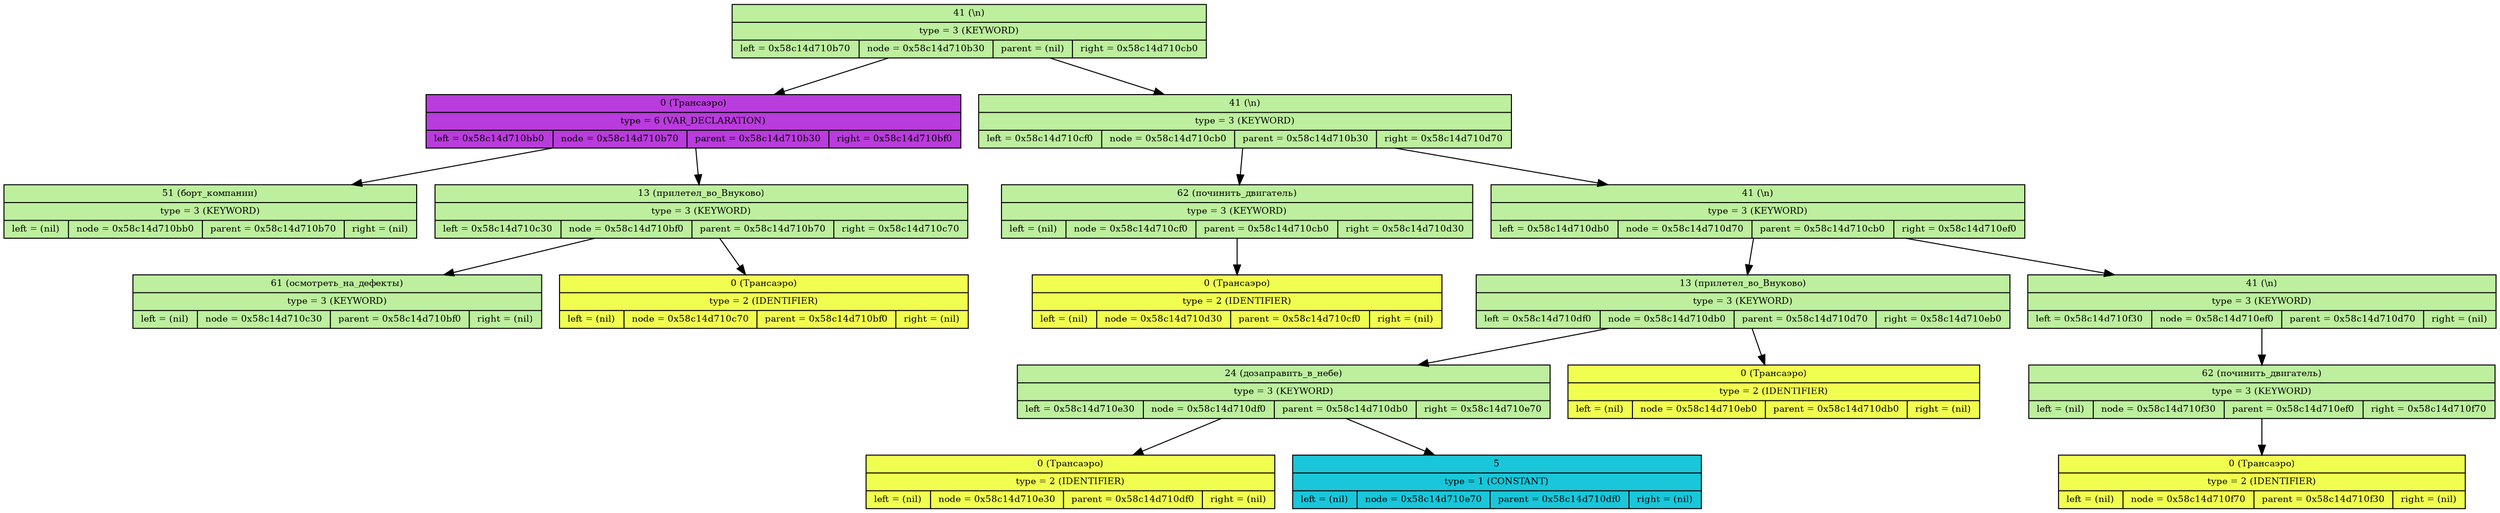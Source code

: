 digraph
{
	node[fontsize=9]

	node_0x58c14d710b30 [shape=record, label = "{41 (\\n)| type = 3 (KEYWORD) | {left = 0x58c14d710b70 | node = 0x58c14d710b30 | parent = (nil) | right = 0x58c14d710cb0}}" style="filled",fillcolor="#BDEF9E"]

	node_0x58c14d710b70 [shape=record, label = "{0 (Трансаэро)| type = 6 (VAR_DECLARATION) | {left = 0x58c14d710bb0 | node = 0x58c14d710b70 | parent = 0x58c14d710b30 | right = 0x58c14d710bf0}}" style="filled",fillcolor="#B93CDC"]

	edge[color="black",fontsize=12]
	node_0x58c14d710b30 -> node_0x58c14d710b70

	node_0x58c14d710bb0 [shape=record, label = "{51 (борт_компании)| type = 3 (KEYWORD) | {left = (nil) | node = 0x58c14d710bb0 | parent = 0x58c14d710b70 | right = (nil)}}" style="filled",fillcolor="#BDEF9E"]

	edge[color="black",fontsize=12]
	node_0x58c14d710b70 -> node_0x58c14d710bb0

	node_0x58c14d710bf0 [shape=record, label = "{13 (прилетел_во_Внуково)| type = 3 (KEYWORD) | {left = 0x58c14d710c30 | node = 0x58c14d710bf0 | parent = 0x58c14d710b70 | right = 0x58c14d710c70}}" style="filled",fillcolor="#BDEF9E"]

	edge[color="black",fontsize=12]
	node_0x58c14d710b70 -> node_0x58c14d710bf0

	node_0x58c14d710c30 [shape=record, label = "{61 (осмотреть_на_дефекты)| type = 3 (KEYWORD) | {left = (nil) | node = 0x58c14d710c30 | parent = 0x58c14d710bf0 | right = (nil)}}" style="filled",fillcolor="#BDEF9E"]

	edge[color="black",fontsize=12]
	node_0x58c14d710bf0 -> node_0x58c14d710c30

	node_0x58c14d710c70 [shape=record, label = "{0 (Трансаэро)| type = 2 (IDENTIFIER) | {left = (nil) | node = 0x58c14d710c70 | parent = 0x58c14d710bf0 | right = (nil)}}" style="filled",fillcolor="#F0FF4F"]

	edge[color="black",fontsize=12]
	node_0x58c14d710bf0 -> node_0x58c14d710c70

	node_0x58c14d710cb0 [shape=record, label = "{41 (\\n)| type = 3 (KEYWORD) | {left = 0x58c14d710cf0 | node = 0x58c14d710cb0 | parent = 0x58c14d710b30 | right = 0x58c14d710d70}}" style="filled",fillcolor="#BDEF9E"]

	edge[color="black",fontsize=12]
	node_0x58c14d710b30 -> node_0x58c14d710cb0

	node_0x58c14d710cf0 [shape=record, label = "{62 (починить_двигатель)| type = 3 (KEYWORD) | {left = (nil) | node = 0x58c14d710cf0 | parent = 0x58c14d710cb0 | right = 0x58c14d710d30}}" style="filled",fillcolor="#BDEF9E"]

	edge[color="black",fontsize=12]
	node_0x58c14d710cb0 -> node_0x58c14d710cf0

	node_0x58c14d710d30 [shape=record, label = "{0 (Трансаэро)| type = 2 (IDENTIFIER) | {left = (nil) | node = 0x58c14d710d30 | parent = 0x58c14d710cf0 | right = (nil)}}" style="filled",fillcolor="#F0FF4F"]

	edge[color="black",fontsize=12]
	node_0x58c14d710cf0 -> node_0x58c14d710d30

	node_0x58c14d710d70 [shape=record, label = "{41 (\\n)| type = 3 (KEYWORD) | {left = 0x58c14d710db0 | node = 0x58c14d710d70 | parent = 0x58c14d710cb0 | right = 0x58c14d710ef0}}" style="filled",fillcolor="#BDEF9E"]

	edge[color="black",fontsize=12]
	node_0x58c14d710cb0 -> node_0x58c14d710d70

	node_0x58c14d710db0 [shape=record, label = "{13 (прилетел_во_Внуково)| type = 3 (KEYWORD) | {left = 0x58c14d710df0 | node = 0x58c14d710db0 | parent = 0x58c14d710d70 | right = 0x58c14d710eb0}}" style="filled",fillcolor="#BDEF9E"]

	edge[color="black",fontsize=12]
	node_0x58c14d710d70 -> node_0x58c14d710db0

	node_0x58c14d710df0 [shape=record, label = "{24 (дозаправить_в_небе)| type = 3 (KEYWORD) | {left = 0x58c14d710e30 | node = 0x58c14d710df0 | parent = 0x58c14d710db0 | right = 0x58c14d710e70}}" style="filled",fillcolor="#BDEF9E"]

	edge[color="black",fontsize=12]
	node_0x58c14d710db0 -> node_0x58c14d710df0

	node_0x58c14d710e30 [shape=record, label = "{0 (Трансаэро)| type = 2 (IDENTIFIER) | {left = (nil) | node = 0x58c14d710e30 | parent = 0x58c14d710df0 | right = (nil)}}" style="filled",fillcolor="#F0FF4F"]

	edge[color="black",fontsize=12]
	node_0x58c14d710df0 -> node_0x58c14d710e30

	node_0x58c14d710e70 [shape=record, label = "{5| type = 1 (CONSTANT) | {left = (nil) | node = 0x58c14d710e70 | parent = 0x58c14d710df0 | right = (nil)}}" style="filled",fillcolor="#1AC6D9"]

	edge[color="black",fontsize=12]
	node_0x58c14d710df0 -> node_0x58c14d710e70

	node_0x58c14d710eb0 [shape=record, label = "{0 (Трансаэро)| type = 2 (IDENTIFIER) | {left = (nil) | node = 0x58c14d710eb0 | parent = 0x58c14d710db0 | right = (nil)}}" style="filled",fillcolor="#F0FF4F"]

	edge[color="black",fontsize=12]
	node_0x58c14d710db0 -> node_0x58c14d710eb0

	node_0x58c14d710ef0 [shape=record, label = "{41 (\\n)| type = 3 (KEYWORD) | {left = 0x58c14d710f30 | node = 0x58c14d710ef0 | parent = 0x58c14d710d70 | right = (nil)}}" style="filled",fillcolor="#BDEF9E"]

	edge[color="black",fontsize=12]
	node_0x58c14d710d70 -> node_0x58c14d710ef0

	node_0x58c14d710f30 [shape=record, label = "{62 (починить_двигатель)| type = 3 (KEYWORD) | {left = (nil) | node = 0x58c14d710f30 | parent = 0x58c14d710ef0 | right = 0x58c14d710f70}}" style="filled",fillcolor="#BDEF9E"]

	edge[color="black",fontsize=12]
	node_0x58c14d710ef0 -> node_0x58c14d710f30

	node_0x58c14d710f70 [shape=record, label = "{0 (Трансаэро)| type = 2 (IDENTIFIER) | {left = (nil) | node = 0x58c14d710f70 | parent = 0x58c14d710f30 | right = (nil)}}" style="filled",fillcolor="#F0FF4F"]

	edge[color="black",fontsize=12]
	node_0x58c14d710f30 -> node_0x58c14d710f70

	}